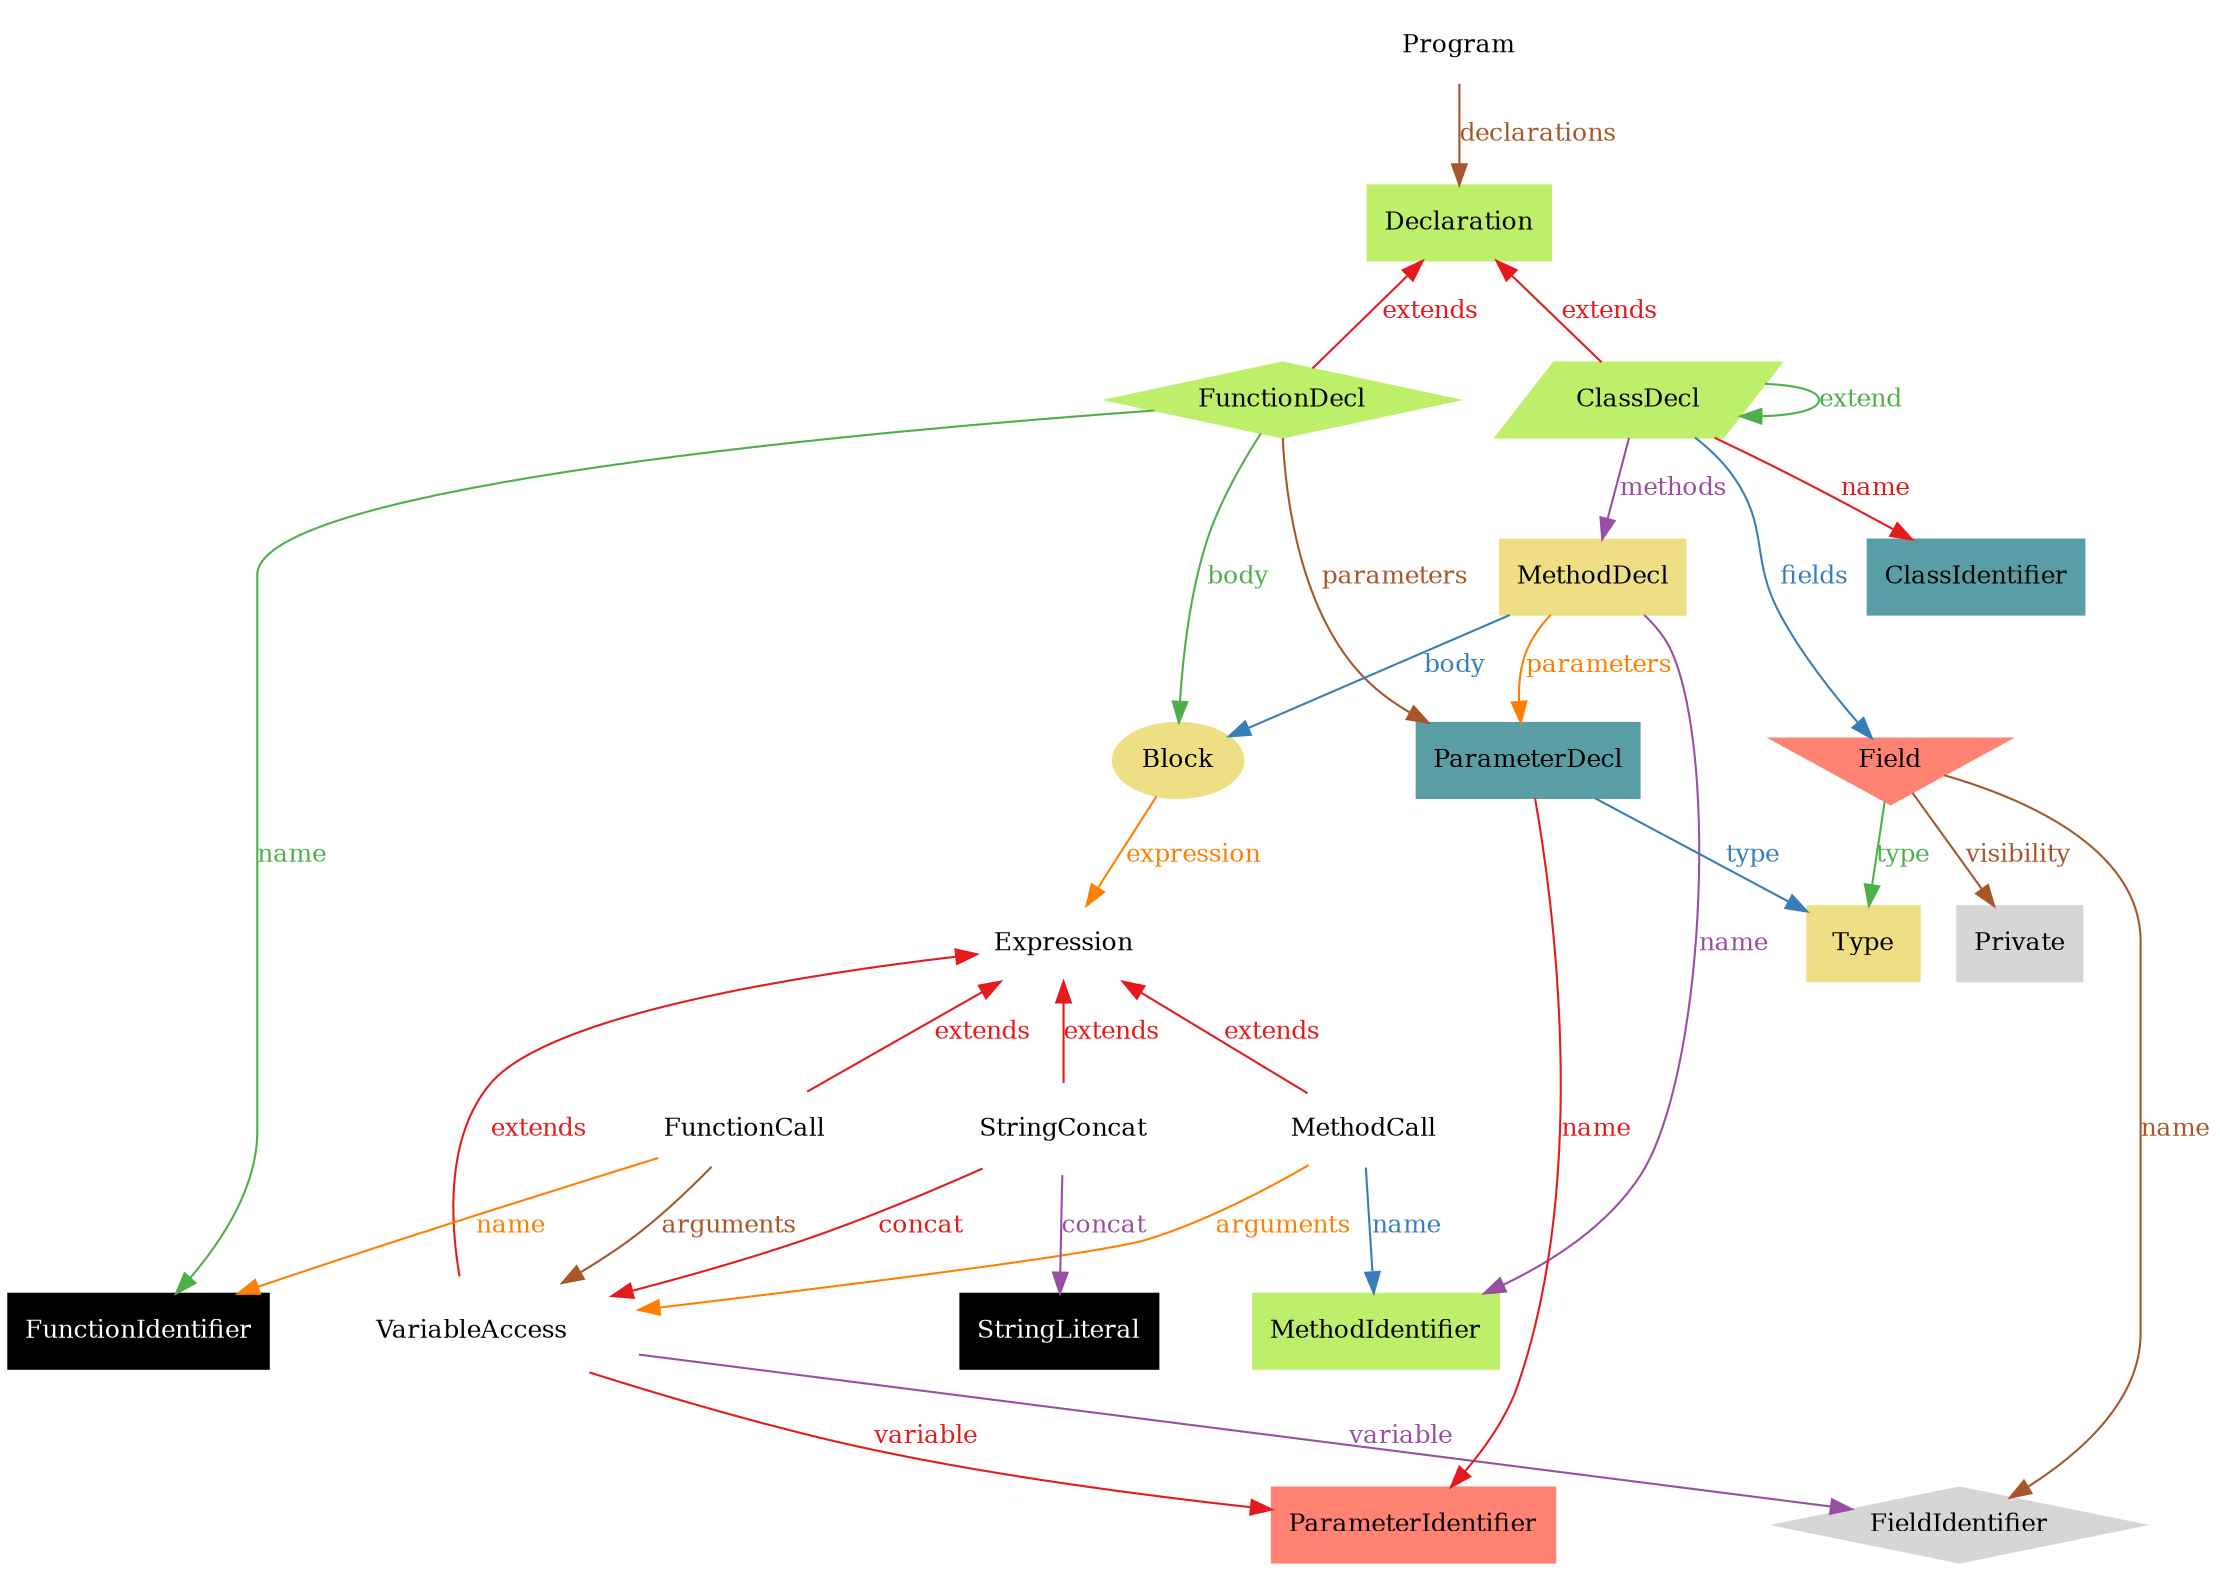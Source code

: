 digraph "graph" {
graph [fontsize=12]
node [fontsize=12]
edge [fontsize=12]
rankdir=TB;
"N19" -> "N17" [uuid = "<ClassDecl, Declaration>", color = "#e41a1c", fontcolor = "#e41a1c", style = "solid", label = "extends", dir = "back", weight = "10000"]
"N14" -> "N9" [uuid = "<FunctionCall, Expression>", color = "#e41a1c", fontcolor = "#e41a1c", style = "solid", label = "extends", dir = "back", weight = "10000"]
"N19" -> "N18" [uuid = "<FunctionDecl, Declaration>", color = "#e41a1c", fontcolor = "#e41a1c", style = "solid", label = "extends", dir = "back", weight = "10000"]
"N14" -> "N8" [uuid = "<MethodCall, Expression>", color = "#e41a1c", fontcolor = "#e41a1c", style = "solid", label = "extends", dir = "back", weight = "10000"]
"N14" -> "N13" [uuid = "<StringConcat, Expression>", color = "#e41a1c", fontcolor = "#e41a1c", style = "solid", label = "extends", dir = "back", weight = "10000"]
"N14" -> "N7" [uuid = "<VariableAccess, Expression>", color = "#e41a1c", fontcolor = "#e41a1c", style = "solid", label = "extends", dir = "back", weight = "10000"]
"N9" -> "N7" [uuid = "<FunctionCall, VariableAccess>", color = "#a65628", fontcolor = "#a65628", style = "solid", label = "arguments", dir = "forward", weight = "1"]
"N8" -> "N7" [uuid = "<MethodCall, VariableAccess>", color = "#ff7f00", fontcolor = "#ff7f00", style = "solid", label = "arguments", dir = "forward", weight = "1"]
"N18" -> "N15" [uuid = "<FunctionDecl, Block>", color = "#4daf4a", fontcolor = "#4daf4a", style = "solid", label = "body", dir = "forward", weight = "1"]
"N16" -> "N15" [uuid = "<MethodDecl, Block>", color = "#377eb8", fontcolor = "#377eb8", style = "solid", label = "body", dir = "forward", weight = "1"]
"N13" -> "N12" [uuid = "<StringConcat, StringLiteral>", color = "#984ea3", fontcolor = "#984ea3", style = "solid", label = "concat", dir = "forward", weight = "1"]
"N13" -> "N7" [uuid = "<StringConcat, VariableAccess>", color = "#e41a1c", fontcolor = "#e41a1c", style = "solid", label = "concat", dir = "forward", weight = "1"]
"N20" -> "N19" [uuid = "<Program, Declaration>", color = "#a65628", fontcolor = "#a65628", style = "solid", label = "declarations", dir = "forward", weight = "1"]
"N15" -> "N14" [uuid = "<Block, Expression>", color = "#ff7f00", fontcolor = "#ff7f00", style = "solid", label = "expression", dir = "forward", weight = "1"]
"N17" -> "N17" [uuid = "<ClassDecl, ClassDecl>", color = "#4daf4a", fontcolor = "#4daf4a", style = "solid", label = "extend", dir = "forward", weight = "1"]
"N17" -> "N10" [uuid = "<ClassDecl, Field>", color = "#377eb8", fontcolor = "#377eb8", style = "solid", label = "fields", dir = "forward", weight = "1"]
"N17" -> "N16" [uuid = "<ClassDecl, MethodDecl>", color = "#984ea3", fontcolor = "#984ea3", style = "solid", label = "methods", dir = "forward", weight = "1"]
"N17" -> "N11" [uuid = "<ClassDecl, ClassIdentifier>", color = "#e41a1c", fontcolor = "#e41a1c", style = "solid", label = "name", dir = "forward", weight = "1"]
"N10" -> "N6" [uuid = "<Field, FieldIdentifier>", color = "#a65628", fontcolor = "#a65628", style = "solid", label = "name", dir = "forward", weight = "1"]
"N9" -> "N5" [uuid = "<FunctionCall, FunctionIdentifier>", color = "#ff7f00", fontcolor = "#ff7f00", style = "solid", label = "name", dir = "forward", weight = "1"]
"N18" -> "N5" [uuid = "<FunctionDecl, FunctionIdentifier>", color = "#4daf4a", fontcolor = "#4daf4a", style = "solid", label = "name", dir = "forward", weight = "1"]
"N8" -> "N4" [uuid = "<MethodCall, MethodIdentifier>", color = "#377eb8", fontcolor = "#377eb8", style = "solid", label = "name", dir = "forward", weight = "1"]
"N16" -> "N4" [uuid = "<MethodDecl, MethodIdentifier>", color = "#984ea3", fontcolor = "#984ea3", style = "solid", label = "name", dir = "forward", weight = "1"]
"N3" -> "N2" [uuid = "<ParameterDecl, ParameterIdentifier>", color = "#e41a1c", fontcolor = "#e41a1c", style = "solid", label = "name", dir = "forward", weight = "1"]
"N18" -> "N3" [uuid = "<FunctionDecl, ParameterDecl>", color = "#a65628", fontcolor = "#a65628", style = "solid", label = "parameters", dir = "forward", weight = "1"]
"N16" -> "N3" [uuid = "<MethodDecl, ParameterDecl>", color = "#ff7f00", fontcolor = "#ff7f00", style = "solid", label = "parameters", dir = "forward", weight = "1"]
"N10" -> "N1" [uuid = "<Field, Type>", color = "#4daf4a", fontcolor = "#4daf4a", style = "solid", label = "type", dir = "forward", weight = "1"]
"N3" -> "N1" [uuid = "<ParameterDecl, Type>", color = "#377eb8", fontcolor = "#377eb8", style = "solid", label = "type", dir = "forward", weight = "1"]
"N7" -> "N6" [uuid = "<VariableAccess, FieldIdentifier>", color = "#984ea3", fontcolor = "#984ea3", style = "solid", label = "variable", dir = "forward", weight = "1"]
"N7" -> "N2" [uuid = "<VariableAccess, ParameterIdentifier>", color = "#e41a1c", fontcolor = "#e41a1c", style = "solid", label = "variable", dir = "forward", weight = "1"]
"N10" -> "N0" [uuid = "<Field, Private>", color = "#a65628", fontcolor = "#a65628", style = "solid", label = "visibility", dir = "forward", weight = "1"]
"N0" [uuid="Private", label="Private", color="#d6d6d6", fontcolor = "#000000", shape = "box", style = "filled, solid"]
"N1" [uuid="Type", label="Type", color="#efdf84", fontcolor = "#000000", shape = "box", style = "filled, solid"]
"N2" [uuid="ParameterIdentifier", label="ParameterIdentifier", color="#ff8273", fontcolor = "#000000", shape = "box", style = "filled, solid"]
"N3" [uuid="ParameterDecl", label="ParameterDecl", color="#5a9ea5", fontcolor = "#000000", shape = "box", style = "filled, solid"]
"N4" [uuid="MethodIdentifier", label="MethodIdentifier", color="#bdef6b", fontcolor = "#000000", shape = "box", style = "filled, solid"]
"N5" [uuid="FunctionIdentifier", label="FunctionIdentifier", color="#000000", fontcolor = "#FFFFFF", shape = "box", style = "filled, solid"]
"N6" [uuid="FieldIdentifier", label="FieldIdentifier", color="#d6d6d6", fontcolor = "#000000", shape = "Mdiamond", style = "filled, solid"]
"N7" [uuid="VariableAccess", label="VariableAccess", color="#ffffff", fontcolor = "#000000", shape = "tripleoctagon", style = "filled, solid"]
"N8" [uuid="MethodCall", label="MethodCall", color="#ffffff", fontcolor = "#000000", shape = "octagon", style = "filled, solid"]
"N9" [uuid="FunctionCall", label="FunctionCall", color="#ffffff", fontcolor = "#000000", shape = "hexagon", style = "filled, solid"]
"N10" [uuid="Field", label="Field", color="#ff8273", fontcolor = "#000000", shape = "invtriangle", style = "filled, solid"]
"N11" [uuid="ClassIdentifier", label="ClassIdentifier", color="#5a9ea5", fontcolor = "#000000", shape = "box", style = "filled, solid"]
"N12" [uuid="StringLiteral", label="StringLiteral", color="#000000", fontcolor = "#FFFFFF", shape = "box", style = "filled, solid"]
"N13" [uuid="StringConcat", label="StringConcat", color="#ffffff", fontcolor = "#000000", shape = "doubleoctagon", style = "filled, solid"]
"N14" [uuid="Expression", label="Expression", color="#ffffff", fontcolor = "#000000", shape = "box", style = "filled, solid"]
"N15" [uuid="Block", label="Block", color="#efdf84", fontcolor = "#000000", shape = "ellipse", style = "filled, solid"]
"N16" [uuid="MethodDecl", label="MethodDecl", color="#efdf84", fontcolor = "#000000", shape = "box", style = "filled, solid"]
"N17" [uuid="ClassDecl", label="ClassDecl", color="#bdef6b", fontcolor = "#000000", shape = "parallelogram", style = "filled, solid"]
"N18" [uuid="FunctionDecl", label="FunctionDecl", color="#bdef6b", fontcolor = "#000000", shape = "diamond", style = "filled, solid"]
"N19" [uuid="Declaration", label="Declaration", color="#bdef6b", fontcolor = "#000000", shape = "box", style = "filled, solid"]
"N20" [uuid="Program", label="Program", color="#ffffff", fontcolor = "#000000", shape = "box", style = "filled, solid"]
}
